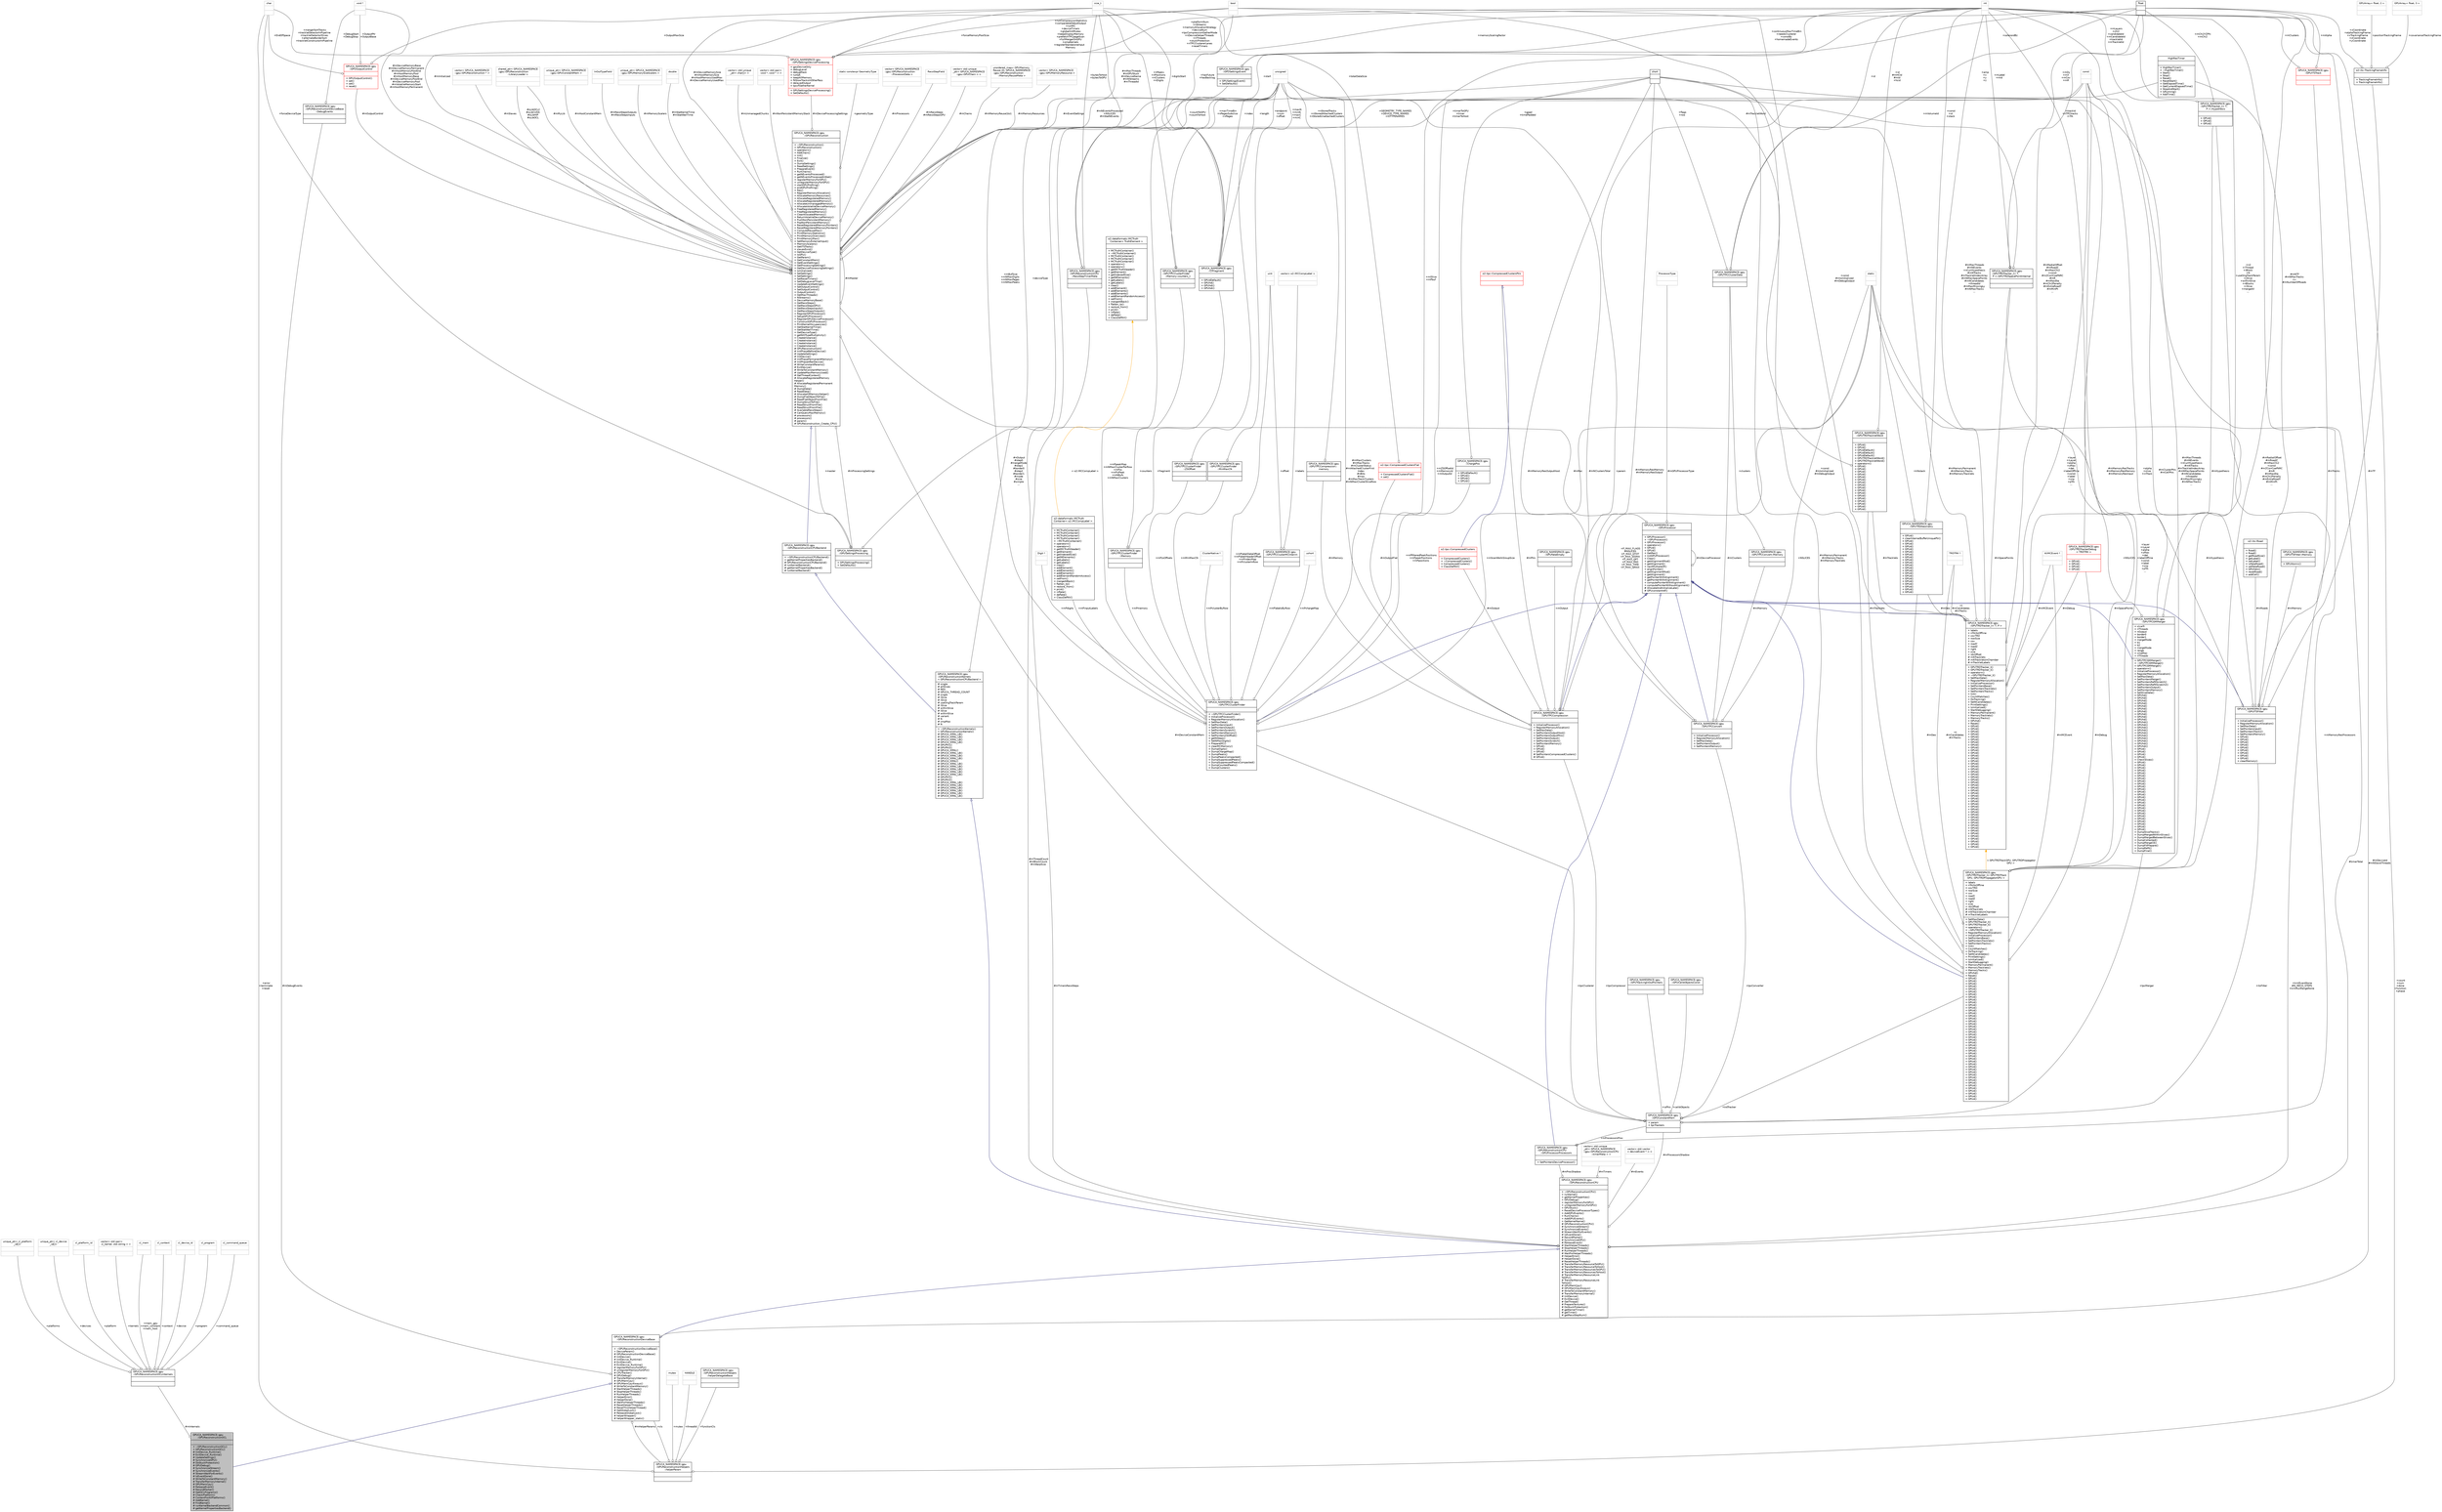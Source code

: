 digraph "GPUCA_NAMESPACE::gpu::GPUReconstructionOCL"
{
 // INTERACTIVE_SVG=YES
  bgcolor="transparent";
  edge [fontname="Helvetica",fontsize="10",labelfontname="Helvetica",labelfontsize="10"];
  node [fontname="Helvetica",fontsize="10",shape=record];
  Node8 [label="{GPUCA_NAMESPACE::gpu\l::GPUReconstructionOCL\n||+ ~GPUReconstructionOCL()\l+ GPUReconstructionOCL()\l# InitDevice_Runtime()\l# ExitDevice_Runtime()\l# UpdateSettings()\l# SynchronizeGPU()\l# DoStuckProtection()\l# GPUDebug()\l# SynchronizeStream()\l# SynchronizeEvents()\l# StreamWaitForEvents()\l# IsEventDone()\l# WriteToConstantMemory()\l# TransferMemoryInternal()\l# GPUMemCpy()\l# ReleaseEvent()\l# RecordMarker()\l# GetOCLPrograms()\l# CheckPlatform()\l# ContextForAllPlatforms()\l# AddKernel()\l# FindKernel()\l# runKernelBackendCommon()\l# getKernelPropertiesBackend()\l}",height=0.2,width=0.4,color="black", fillcolor="grey75", style="filled", fontcolor="black"];
  Node9 -> Node8 [dir="back",color="midnightblue",fontsize="10",style="solid",arrowtail="onormal",fontname="Helvetica"];
  Node9 [label="{GPUCA_NAMESPACE::gpu\l::GPUReconstructionDeviceBase\n||+ ~GPUReconstructionDeviceBase()\l+ DeviceParam()\l# GPUReconstructionDeviceBase()\l# InitDevice()\l# InitDevice_Runtime()\l# ExitDevice()\l# ExitDevice_Runtime()\l# registerMemoryForGPU()\l# unregisterMemoryForGPU()\l# CPUTracker()\l# GPUDebug()\l# TransferMemoryInternal()\l# GPUMemCpy()\l# GPUMemCpyAlways()\l# WriteToConstantMemory()\l# StartHelperThreads()\l# StopHelperThreads()\l# RunHelperThreads()\l# HelperError()\l# HelperDone()\l# WaitForHelperThreads()\l# ResetHelperThreads()\l# ResetThisHelperThread()\l# GetGlobalLock()\l# ReleaseGlobalLock()\l# helperWrapper()\l# helperWrapper_static()\l}",height=0.2,width=0.4,color="black",URL="$d8/dcf/classGPUCA__NAMESPACE_1_1gpu_1_1GPUReconstructionDeviceBase.html"];
  Node10 -> Node9 [dir="back",color="midnightblue",fontsize="10",style="solid",arrowtail="onormal",fontname="Helvetica"];
  Node10 [label="{GPUCA_NAMESPACE::gpu\l::GPUReconstructionCPU\n||+ ~GPUReconstructionCPU()\l+ runKernel()\l+ getKernelProperties()\l+ GPUDebug()\l+ registerMemoryForGPU()\l+ unregisterMemoryForGPU()\l+ GPUStuck()\l+ ResetDeviceProcessorTypes()\l+ AddGPUEvents()\l+ RunChains()\l+ AddGPUEvents()\l+ GetKernelName()\l# GPUReconstructionCPU()\l# SynchronizeStream()\l# SynchronizeEvents()\l# StreamWaitForEvents()\l# IsEventDone()\l# RecordMarker()\l# SynchronizeGPU()\l# ReleaseEvent()\l# StartHelperThreads()\l# StopHelperThreads()\l# RunHelperThreads()\l# WaitForHelperThreads()\l# HelperError()\l# HelperDone()\l# ResetHelperThreads()\l# TransferMemoryResourceToGPU()\l# TransferMemoryResourceToHost()\l# TransferMemoryResourcesToGPU()\l# TransferMemoryResourcesToHost()\l# TransferMemoryResourceLink\lToGPU()\l# TransferMemoryResourceLink\lToHost()\l# GPUMemCpy()\l# GPUMemCpyAlways()\l# WriteToConstantMemory()\l# TransferMemoryInternal()\l# InitDevice()\l# ExitDevice()\l# GetThread()\l# PrepareTextures()\l# DoStuckProtection()\l# getKernelTimer()\l# getTimer()\l# getRecoStepNum()\l}",height=0.2,width=0.4,color="black",URL="$db/d88/classGPUCA__NAMESPACE_1_1gpu_1_1GPUReconstructionCPU.html"];
  Node11 -> Node10 [dir="back",color="midnightblue",fontsize="10",style="solid",arrowtail="onormal",fontname="Helvetica"];
  Node11 [label="{GPUCA_NAMESPACE::gpu\l::GPUReconstructionKernels\l\< GPUReconstructionCPUBackend \>\n|# single\l# allSlices\l# REG\l# GPUCA_THREAD_COUNT\l# single\l# iSlice\l# iSlice\l# useOrigTrackParam\l# iSlice\l# withinSlice\l# iSlice\l# withinSlice\l# variant\l# N\l# cmpMax\l# N\l|+ ~GPUReconstructionKernels()\l+ GPUReconstructionKernels()\l# GPUCA_KRNL_LB()\l# GPUCA_KRNL_LB()\l# GPUCA_KRNL_LB()\l# GPUCA_KRNL_LB()\l# GPUPtr1()\l# GPUPtr2()\l# GPUCA_KRNL()\l# GPUCA_KRNL_LB()\l# GPUCA_KRNL_LB()\l# GPUCA_KRNL_LB()\l# GPUCA_KRNL()\l# GPUCA_KRNL_LB()\l# GPUCA_KRNL_LB()\l# GPUCA_KRNL_LB()\l# GPUCA_KRNL_LB()\l# GPUCA_KRNL_LB()\l# GPUPtr1()\l# GPUPtr2()\l# GPUCA_KRNL_LB()\l# GPUCA_KRNL_LB()\l# GPUCA_KRNL_LB()\l# GPUCA_KRNL_LB()\l# GPUCA_KRNL_LB()\l# GPUCA_KRNL_LB()\l}",height=0.2,width=0.4,color="black",URL="$d2/dc7/classGPUCA__NAMESPACE_1_1gpu_1_1GPUReconstructionKernels_3_01GPUReconstructionCPUBackend_01_4.html"];
  Node12 -> Node11 [dir="back",color="midnightblue",fontsize="10",style="solid",arrowtail="onormal",fontname="Helvetica"];
  Node12 [label="{GPUCA_NAMESPACE::gpu\l::GPUReconstructionCPUBackend\n||+ ~GPUReconstructionCPUBackend()\l+ getKernelPropertiesBackend()\l# GPUReconstructionCPUBackend()\l# runKernelBackend()\l# getKernelPropertiesBackend()\l# runKernelBackend()\l}",height=0.2,width=0.4,color="black",URL="$d2/d24/classGPUCA__NAMESPACE_1_1gpu_1_1GPUReconstructionCPUBackend.html"];
  Node13 -> Node12 [dir="back",color="midnightblue",fontsize="10",style="solid",arrowtail="onormal",fontname="Helvetica"];
  Node13 [label="{GPUCA_NAMESPACE::gpu\l::GPUReconstruction\n||+ ~GPUReconstruction()\l+ GPUReconstruction()\l+ operator=()\l+ AddChain()\l+ Init()\l+ Finalize()\l+ Exit()\l+ DumpSettings()\l+ ReadSettings()\l+ PrepareEvent()\l+ RunChains()\l+ getNEventsProcessed()\l+ getNEventsProcessedInStat()\l+ registerMemoryForGPU()\l+ unregisterMemoryForGPU()\l+ startGPUProfiling()\l+ endGPUProfiling()\l+ Res()\l+ RegisterMemoryAllocation()\l+ AllocateMemoryResources()\l+ AllocateRegisteredMemory()\l+ AllocateRegisteredMemory()\l+ AllocateUnmanagedMemory()\l+ AllocateVolatileDeviceMemory()\l+ FreeRegisteredMemory()\l+ FreeRegisteredMemory()\l+ ClearAllocatedMemory()\l+ ReturnVolatileDeviceMemory()\l+ PushNonPersistentMemory()\l+ PopNonPersistentMemory()\l+ ResetRegisteredMemoryPointers()\l+ ResetRegisteredMemoryPointers()\l+ ComputeReuseMax()\l+ PrintMemoryStatistics()\l+ PrintMemoryOverview()\l+ PrintMemoryMax()\l+ SetMemoryExternalInput()\l+ MemoryScalers()\l+ GetITSTraits()\l+ slavesExist()\l+ GetDeviceType()\l+ IsGPU()\l+ GetParam()\l+ GetConstantMem()\l+ GetEventSettings()\l+ GetProcessingSettings()\l+ GetDeviceProcessingSettings()\l+ IsInitialized()\l+ SetSettings()\l+ SetSettings()\l+ SetResetTimers()\l+ SetDebugLevelTmp()\l+ UpdateEventSettings()\l+ SetOutputControl()\l+ SetOutputControl()\l+ OutputControl()\l+ GetMaxThreads()\l+ NStreams()\l+ DeviceMemoryBase()\l+ GetRecoSteps()\l+ GetRecoStepsGPU()\l+ GetRecoStepsInputs()\l+ GetRecoStepsOutputs()\l+ RegisterGPUProcessor()\l+ SetupGPUProcessor()\l+ RegisterGPUDeviceProcessor()\l+ ConstructGPUProcessor()\l+ PrintKernelOccupancies()\l+ GetStatKernelTime()\l+ GetStatWallTime()\l+ GetDeviceType()\l+ getNIOTypeMultiplicity()\l+ CreateInstance()\l+ CreateInstance()\l+ CreateInstance()\l+ CreateInstance()\l# GPUReconstruction()\l# InitPhaseBeforeDevice()\l# UpdateSettings()\l# InitDevice()\l# InitPhasePermanentMemory()\l# InitPhaseAfterDevice()\l# WriteConstantParams()\l# ExitDevice()\l# WriteToConstantMemory()\l# UpdateMaxMemoryUsed()\l# GetThreadContext()\l# AllocateRegisteredMemory\lHelper()\l# AllocateRegisteredPermanent\lMemory()\l# DumpData()\l# ReadData()\l# AllocateIOMemoryHelper()\l# DumpFlatObjectToFile()\l# ReadFlatObjectFromFile()\l# DumpStructToFile()\l# ReadStructFromFile()\l# ReadStructFromFile()\l# AvailableRecoSteps()\l# CanQueryMaxMemory()\l# processors()\l# processors()\l# param()\l# GPUReconstruction_Create_CPU()\l}",height=0.2,width=0.4,color="black",URL="$d6/df4/classGPUCA__NAMESPACE_1_1gpu_1_1GPUReconstruction.html"];
  Node14 -> Node13 [color="grey25",fontsize="10",style="solid",label=" #mUnmanagedChunks" ,arrowhead="odiamond",fontname="Helvetica"];
  Node14 [label="{vector\< std::unique\l_ptr\< char[]\> \>\n||}",height=0.2,width=0.4,color="grey75"];
  Node13 -> Node13 [color="grey25",fontsize="10",style="solid",label=" #mMaster" ,arrowhead="odiamond",fontname="Helvetica"];
  Node15 -> Node13 [color="grey25",fontsize="10",style="solid",label=" #mMemoryResources" ,arrowhead="odiamond",fontname="Helvetica"];
  Node15 [label="{vector\< GPUCA_NAMESPACE\l::gpu::GPUMemoryResource \>\n||}",height=0.2,width=0.4,color="grey75"];
  Node16 -> Node13 [color="grey25",fontsize="10",style="solid",label=" #sLibOCL2\n#sLibCUDA\n#sLibHIP\n#sLibOCL" ,arrowhead="odiamond",fontname="Helvetica"];
  Node16 [label="{shared_ptr\< GPUCA_NAMESPACE\l::gpu::GPUReconstruction\l::LibraryLoader \>\n||}",height=0.2,width=0.4,color="grey75"];
  Node17 -> Node13 [color="grey25",fontsize="10",style="solid",label=" #mStatKernelTime\n#mStatWallTime" ,arrowhead="odiamond",fontname="Helvetica"];
  Node17 [label="{double\n||}",height=0.2,width=0.4,color="grey75"];
  Node18 -> Node13 [color="grey25",fontsize="10",style="solid",label=" #mDeviceProcessingSettings" ,arrowhead="odiamond",fontname="Helvetica"];
  Node18 [label="{GPUCA_NAMESPACE::gpu\l::GPUSettingsDeviceProcessing\n|+ gpuDeviceOnly\l+ debugLevel\l+ debugMask\l+ runQA\l+ keepAllMemory\l+ fitSlowTracksInOtherPass\l+ delayedOutput\l+ tpccfGatherKernel\l|+ GPUSettingsDeviceProcessing()\l+ SetDefaults()\l}",height=0.2,width=0.4,color="red",URL="$dd/d45/structGPUCA__NAMESPACE_1_1gpu_1_1GPUSettingsDeviceProcessing.html"];
  Node19 -> Node18 [color="grey25",fontsize="10",style="solid",label=" +memoryScalingFactor" ,arrowhead="odiamond",fontname="Helvetica"];
  Node19 [label="{float\n||}",height=0.2,width=0.4,color="black",URL="$d4/dc3/classfloat.html"];
  Node20 -> Node18 [color="grey25",fontsize="10",style="solid",label=" +mergerSortTracks\n+trackletSelectorInPipeline\n+trackletSelectorSlices\n+alternateBorderSort\n+trackletConstructorInPipeline" ,arrowhead="odiamond",fontname="Helvetica"];
  Node20 [label="{char\n||}",height=0.2,width=0.4,color="grey75"];
  Node21 -> Node18 [color="grey25",fontsize="10",style="solid",label=" +forceMemoryPoolSize" ,arrowhead="odiamond",fontname="Helvetica"];
  Node21 [label="{size_t\n||}",height=0.2,width=0.4,color="grey75"];
  Node22 -> Node18 [color="grey25",fontsize="10",style="solid",label=" +platformNum\n+nStreams\n+memoryAllocationStrategy\n+deviceNum\n+tpcCompressionGatherMode\n+nDeviceHelperThreads\n+nThreads\n+stuckProtection\n+nTPCClustererLanes\n+resetTimers\n..." ,arrowhead="odiamond",fontname="Helvetica"];
  Node22 [label="{int\n||}",height=0.2,width=0.4,color="grey75"];
  Node23 -> Node18 [color="grey25",fontsize="10",style="solid",label=" +runCompressionStatistics\n+comparableDebutOutput\n+runMC\n+deviceTimers\n+globalInitMutex\n+keepDisplayMemory\n+prefetchTPCpageScan\n+fullMergerOnGPU\n+ompKernels\n+registerStandaloneInput\lMemory\n..." ,arrowhead="odiamond",fontname="Helvetica"];
  Node23 [label="{bool\n||}",height=0.2,width=0.4,color="grey75"];
  Node27 -> Node13 [color="grey25",fontsize="10",style="solid",label=" #mSlaves" ,arrowhead="odiamond",fontname="Helvetica"];
  Node27 [label="{vector\< GPUCA_NAMESPACE\l::gpu::GPUReconstruction * \>\n||}",height=0.2,width=0.4,color="grey75"];
  Node28 -> Node13 [color="grey25",fontsize="10",style="solid",label=" #mHostConstantMem" ,arrowhead="odiamond",fontname="Helvetica"];
  Node28 [label="{unique_ptr\< GPUCA_NAMESPACE\l::gpu::GPUConstantMem \>\n||}",height=0.2,width=0.4,color="grey75"];
  Node29 -> Node13 [color="grey25",fontsize="10",style="solid",label=" #mRecoStepsOutputs\n#mRecoStepsInputs" ,arrowhead="odiamond",fontname="Helvetica"];
  Node29 [label="{InOutTypeField\n||}",height=0.2,width=0.4,color="grey75"];
  Node30 -> Node13 [color="grey25",fontsize="10",style="solid",label=" #mMemoryScalers" ,arrowhead="odiamond",fontname="Helvetica"];
  Node30 [label="{unique_ptr\< GPUCA_NAMESPACE\l::gpu::GPUMemorySizeScalers \>\n||}",height=0.2,width=0.4,color="grey75"];
  Node31 -> Node13 [color="grey25",fontsize="10",style="solid",label=" #mOutputControl" ,arrowhead="odiamond",fontname="Helvetica"];
  Node31 [label="{GPUCA_NAMESPACE::gpu\l::GPUOutputControl\n||+ GPUOutputControl()\l+ set()\l+ set()\l+ reset()\l}",height=0.2,width=0.4,color="red",URL="$d4/d7c/structGPUCA__NAMESPACE_1_1gpu_1_1GPUOutputControl.html"];
  Node20 -> Node31 [color="grey25",fontsize="10",style="solid",label=" +EndOfSpace" ,arrowhead="odiamond",fontname="Helvetica"];
  Node21 -> Node31 [color="grey25",fontsize="10",style="solid",label=" +OutputMaxSize" ,arrowhead="odiamond",fontname="Helvetica"];
  Node34 -> Node31 [color="grey25",fontsize="10",style="solid",label=" +OutputPtr\n+OutputBase" ,arrowhead="odiamond",fontname="Helvetica"];
  Node34 [label="{void *\n||}",height=0.2,width=0.4,color="grey75"];
  Node16 -> Node13 [color="grey25",fontsize="10",style="solid",label=" #mMyLib" ,arrowhead="odiamond",fontname="Helvetica"];
  Node35 -> Node13 [color="grey25",fontsize="10",style="solid",label=" #mEventSettings" ,arrowhead="odiamond",fontname="Helvetica"];
  Node35 [label="{GPUCA_NAMESPACE::gpu\l::GPUSettingsEvent\n||+ GPUSettingsEvent()\l+ SetDefaults()\l}",height=0.2,width=0.4,color="black",URL="$d0/d50/structGPUCA__NAMESPACE_1_1gpu_1_1GPUSettingsEvent.html"];
  Node19 -> Node35 [color="grey25",fontsize="10",style="solid",label=" +solenoidBz" ,arrowhead="odiamond",fontname="Helvetica"];
  Node22 -> Node35 [color="grey25",fontsize="10",style="solid",label=" +continuousMaxTimeBin\n+needsClusterer\n+constBz\n+homemadeEvents" ,arrowhead="odiamond",fontname="Helvetica"];
  Node21 -> Node13 [color="grey25",fontsize="10",style="solid",label=" #mDeviceMemorySize\n#mHostMemorySize\n#mHostMemoryUsedMax\n#mDeviceMemoryUsedMax" ,arrowhead="odiamond",fontname="Helvetica"];
  Node36 -> Node13 [color="grey25",fontsize="10",style="solid",label=" #mDeviceConstantMem" ,arrowhead="odiamond",fontname="Helvetica"];
  Node36 [label="{GPUCA_NAMESPACE::gpu\l::GPUConstantMem\n|+ param\l+ tpcTrackers\l|}",height=0.2,width=0.4,color="black",URL="$dc/d57/structGPUCA__NAMESPACE_1_1gpu_1_1GPUConstantMem.html"];
  Node37 -> Node36 [color="grey25",fontsize="10",style="solid",label=" +tpcClusterer" ,arrowhead="odiamond",fontname="Helvetica"];
  Node37 [label="{GPUCA_NAMESPACE::gpu\l::GPUTPCClusterFinder\n||+ ~GPUTPCClusterFinder()\l+ InitializeProcessor()\l+ RegisterMemoryAllocation()\l+ SetMaxData()\l+ SetPointersInput()\l+ SetPointersOutput()\l+ SetPointersScratch()\l+ SetPointersMemory()\l+ SetPointersZSOffset()\l+ getNSteps()\l+ SetNMaxDigits()\l+ PrepareMC()\l+ clearMCMemory()\l+ DumpDigits()\l+ DumpChargeMap()\l+ DumpPeaks()\l+ DumpPeaksCompacted()\l+ DumpSuppressedPeaks()\l+ DumpSuppressedPeaksCompacted()\l+ DumpCountedPeaks()\l+ DumpClusters()\l}",height=0.2,width=0.4,color="black",URL="$da/dac/classGPUCA__NAMESPACE_1_1gpu_1_1GPUTPCClusterFinder.html"];
  Node38 -> Node37 [dir="back",color="midnightblue",fontsize="10",style="solid",arrowtail="onormal",fontname="Helvetica"];
  Node38 [label="{GPUCA_NAMESPACE::gpu\l::GPUProcessor\n||+ GPUProcessor()\l+ ~GPUProcessor()\l+ GPUProcessor()\l+ operator=()\l+ GPUd()\l+ GPUd()\l+ GetRec()\l+ InitGPUProcessor()\l+ Clear()\l+ getAlignmentMod()\l+ getAlignment()\l+ nextMultipleOf()\l+ alignPointer()\l+ getAlignmentMod()\l+ getAlignment()\l+ getPointerWithAlignment()\l+ getPointerWithAlignment()\l+ computePointerWithAlignment()\l+ computePointerWithoutAlignment()\l# AllocateAndInitializeLate()\l# GPUconstantref()\l}",height=0.2,width=0.4,color="black",URL="$d0/dd7/classGPUCA__NAMESPACE_1_1gpu_1_1GPUProcessor.html"];
  Node13 -> Node38 [color="grey25",fontsize="10",style="solid",label=" #mRec" ,arrowhead="odiamond",fontname="Helvetica"];
  Node38 -> Node38 [color="grey25",fontsize="10",style="solid",label=" #mDeviceProcessor" ,arrowhead="odiamond",fontname="Helvetica"];
  Node39 -> Node38 [color="grey25",fontsize="10",style="solid",label=" #mGPUProcessorType" ,arrowhead="odiamond",fontname="Helvetica"];
  Node39 [label="{ProcessorType\n||}",height=0.2,width=0.4,color="grey75"];
  Node40 -> Node37 [color="grey25",fontsize="10",style="solid",label=" +mMinMaxCN" ,arrowhead="odiamond",fontname="Helvetica"];
  Node40 [label="{GPUCA_NAMESPACE::gpu\l::GPUTPCClusterFinder\l::MinMaxCN\n||}",height=0.2,width=0.4,color="black",URL="$dc/dc6/structGPUCA__NAMESPACE_1_1gpu_1_1GPUTPCClusterFinder_1_1MinMaxCN.html"];
  Node41 -> Node40 [color="grey25",fontsize="10",style="solid",label=" +maxN\n+minN\n+maxC\n+minC" ,arrowhead="odiamond",fontname="Helvetica"];
  Node41 [label="{unsigned\n||}",height=0.2,width=0.4,color="grey75"];
  Node42 -> Node37 [color="grey25",fontsize="10",style="solid",label=" +mPmemory" ,arrowhead="odiamond",fontname="Helvetica"];
  Node42 [label="{GPUCA_NAMESPACE::gpu\l::GPUTPCClusterFinder\l::Memory\n||}",height=0.2,width=0.4,color="black",URL="$d6/d9c/structGPUCA__NAMESPACE_1_1gpu_1_1GPUTPCClusterFinder_1_1Memory.html"];
  Node43 -> Node42 [color="grey25",fontsize="10",style="solid",label=" +counters" ,arrowhead="odiamond",fontname="Helvetica"];
  Node43 [label="{GPUCA_NAMESPACE::gpu\l::GPUTPCClusterFinder\l::Memory::counters_t\n||}",height=0.2,width=0.4,color="black",URL="$d6/d42/structGPUCA__NAMESPACE_1_1gpu_1_1GPUTPCClusterFinder_1_1Memory_1_1counters__t.html"];
  Node21 -> Node43 [color="grey25",fontsize="10",style="solid",label=" +nPeaks\n+nPositions\n+nClusters\n+nDigits" ,arrowhead="odiamond",fontname="Helvetica"];
  Node41 -> Node43 [color="grey25",fontsize="10",style="solid",label=" +maxTimeBin\n+nPagesSubslice\n+nPages" ,arrowhead="odiamond",fontname="Helvetica"];
  Node44 -> Node42 [color="grey25",fontsize="10",style="solid",label=" +fragment" ,arrowhead="odiamond",fontname="Helvetica"];
  Node44 [label="{GPUCA_NAMESPACE::gpu\l::CfFragment\n||+ GPUdDefault()\l+ GPUhd()\l+ GPUhdi()\l+ GPUhdi()\l}",height=0.2,width=0.4,color="black",URL="$db/d3d/structGPUCA__NAMESPACE_1_1gpu_1_1CfFragment.html"];
  Node45 -> Node44 [color="grey25",fontsize="10",style="solid",label=" +length" ,arrowhead="odiamond",fontname="Helvetica"];
  Node45 [label="{short\n||}",height=0.2,width=0.4,color="black",URL="$dc/d10/classshort.html"];
  Node21 -> Node44 [color="grey25",fontsize="10",style="solid",label=" +digitsStart" ,arrowhead="odiamond",fontname="Helvetica"];
  Node22 -> Node44 [color="grey25",fontsize="10",style="solid",label=" +start" ,arrowhead="odiamond",fontname="Helvetica"];
  Node23 -> Node44 [color="grey25",fontsize="10",style="solid",label=" +hasFuture\n+hasBacklog" ,arrowhead="odiamond",fontname="Helvetica"];
  Node41 -> Node44 [color="grey25",fontsize="10",style="solid",label=" +index" ,arrowhead="odiamond",fontname="Helvetica"];
  Node46 -> Node37 [color="grey25",fontsize="10",style="solid",label=" +mPfilteredPeakPositions\n+mPpeakPositions\n+mPpositions" ,arrowhead="odiamond",fontname="Helvetica"];
  Node46 [label="{GPUCA_NAMESPACE::gpu\l::ChargePos\n||+ GPUdDefault()\l+ GPUdi()\l+ GPUdi()\l+ GPUdi()\l}",height=0.2,width=0.4,color="black",URL="$dd/d68/structGPUCA__NAMESPACE_1_1gpu_1_1ChargePos.html"];
  Node45 -> Node46 [color="grey25",fontsize="10",style="solid",label=" +gpad\n+timePadded" ,arrowhead="odiamond",fontname="Helvetica"];
  Node45 -> Node37 [color="grey25",fontsize="10",style="solid",label=" +mZSOffsetId\n+mMemoryId\n+mOutputId" ,arrowhead="odiamond",fontname="Helvetica"];
  Node47 -> Node37 [color="grey25",fontsize="10",style="solid",label=" +mPinputLabels" ,arrowhead="odiamond",fontname="Helvetica"];
  Node47 [label="{o2::dataformats::MCTruth\lContainer\< o2::MCCompLabel \>\n||+ MCTruthContainer()\l+ MCTruthContainer()\l+ MCTruthContainer()\l+ MCTruthContainer()\l+ ~MCTruthContainer()\l+ operator=()\l+ operator=()\l+ getMCTruthHeader()\l+ getElement()\l+ getIndexedSize()\l+ getNElements()\l+ getLabels()\l+ getLabels()\l+ clear()\l+ addElement()\l+ addElements()\l+ addElements()\l+ addElementRandomAccess()\l+ setFrom()\l+ mergeAtBack()\l+ flatten_to()\l+ restore_from()\l+ print()\l+ inflate()\l+ deflate()\l+ ClassDefNV()\l}",height=0.2,width=0.4,color="black",URL="$dc/daa/classo2_1_1dataformats_1_1MCTruthContainer.html"];
  Node48 -> Node47 [dir="back",color="orange",fontsize="10",style="solid",label=" \< o2::MCCompLabel \>" ,fontname="Helvetica"];
  Node48 [label="{o2::dataformats::MCTruth\lContainer\< TruthElement \>\n||+ MCTruthContainer()\l+ ~MCTruthContainer()\l+ MCTruthContainer()\l+ MCTruthContainer()\l+ MCTruthContainer()\l+ operator=()\l+ operator=()\l+ getMCTruthHeader()\l+ getElement()\l+ getIndexedSize()\l+ getNElements()\l+ getLabels()\l+ getLabels()\l+ clear()\l+ addElement()\l+ addElements()\l+ addElements()\l+ addElementRandomAccess()\l+ setFrom()\l+ mergeAtBack()\l+ flatten_to()\l+ restore_from()\l+ print()\l+ inflate()\l+ deflate()\l+ ClassDefNV()\l}",height=0.2,width=0.4,color="black",URL="$dc/daa/classo2_1_1dataformats_1_1MCTruthContainer.html",tooltip="A container to hold and manage MC truth information/labels. "];
  Node21 -> Node37 [color="grey25",fontsize="10",style="solid",label=" +mBufSize\n+mNMaxDigits\n+mNMaxPages\n+mNMaxPeaks" ,arrowhead="odiamond",fontname="Helvetica"];
  Node49 -> Node37 [color="grey25",fontsize="10",style="solid",label=" +mPchargeMap" ,arrowhead="odiamond",fontname="Helvetica"];
  Node49 [label="{ushort\n||}",height=0.2,width=0.4,color="grey75"];
  Node50 -> Node37 [color="grey25",fontsize="10",style="solid",label=" +mPdigits" ,arrowhead="odiamond",fontname="Helvetica"];
  Node50 [label="{Digit *\n||}",height=0.2,width=0.4,color="grey75"];
  Node22 -> Node37 [color="grey25",fontsize="10",style="solid",label=" +mISlice\n+mPbuf" ,arrowhead="odiamond",fontname="Helvetica"];
  Node51 -> Node37 [color="grey25",fontsize="10",style="solid",label=" +mPzsOffsets" ,arrowhead="odiamond",fontname="Helvetica"];
  Node51 [label="{GPUCA_NAMESPACE::gpu\l::GPUTPCClusterFinder\l::ZSOffset\n||}",height=0.2,width=0.4,color="black",URL="$da/d0d/structGPUCA__NAMESPACE_1_1gpu_1_1GPUTPCClusterFinder_1_1ZSOffset.html"];
  Node41 -> Node51 [color="grey25",fontsize="10",style="solid",label=" +endpoint\n+num\n+offset" ,arrowhead="odiamond",fontname="Helvetica"];
  Node52 -> Node37 [color="grey25",fontsize="10",style="solid",label=" +mPlabelDataOffset\n+mPlabelHeaderOffset\n+mPindexMap\n+mPclusterInRow" ,arrowhead="odiamond",fontname="Helvetica"];
  Node52 [label="{uint\n||}",height=0.2,width=0.4,color="grey75"];
  Node26 -> Node37 [color="grey25",fontsize="10",style="solid",label=" +mScanWorkGroupSize" ,arrowhead="odiamond",fontname="Helvetica"];
  Node26 [label="{static\n||}",height=0.2,width=0.4,color="grey75"];
  Node53 -> Node37 [color="grey25",fontsize="10",style="solid",label=" +mPclusterByRow" ,arrowhead="odiamond",fontname="Helvetica"];
  Node53 [label="{ClusterNative *\n||}",height=0.2,width=0.4,color="grey75"];
  Node41 -> Node37 [color="grey25",fontsize="10",style="solid",label=" +mPpeakMap\n+mNMaxClusterPerRow\n+mPzs\n+mPisPeak\n+mNBufs\n+mNMaxClusters" ,arrowhead="odiamond",fontname="Helvetica"];
  Node54 -> Node37 [color="grey25",fontsize="10",style="solid",label=" +mPlabelsByRow" ,arrowhead="odiamond",fontname="Helvetica"];
  Node54 [label="{GPUCA_NAMESPACE::gpu\l::GPUTPCClusterMCInterim\n||}",height=0.2,width=0.4,color="black",URL="$d4/d0e/structGPUCA__NAMESPACE_1_1gpu_1_1GPUTPCClusterMCInterim.html"];
  Node55 -> Node54 [color="grey25",fontsize="10",style="solid",label=" +labels" ,arrowhead="odiamond",fontname="Helvetica"];
  Node55 [label="{vector\< o2::MCCompLabel \>\n||}",height=0.2,width=0.4,color="grey75"];
  Node52 -> Node54 [color="grey25",fontsize="10",style="solid",label=" +offset" ,arrowhead="odiamond",fontname="Helvetica"];
  Node56 -> Node36 [color="grey25",fontsize="10",style="solid",label=" +itsFitter" ,arrowhead="odiamond",fontname="Helvetica"];
  Node56 [label="{GPUCA_NAMESPACE::gpu\l::GPUITSFitter\n||+ InitializeProcessor()\l+ RegisterMemoryAllocation()\l+ SetMaxData()\l+ SetPointersInput()\l+ SetPointersTracks()\l+ SetPointersMemory()\l+ GPUd()\l+ GPUd()\l+ GPUd()\l+ GPUd()\l+ GPUd()\l+ GPUd()\l+ GPUd()\l+ GPUd()\l+ GPUd()\l+ clearMemory()\l}",height=0.2,width=0.4,color="black",URL="$d8/df8/classGPUCA__NAMESPACE_1_1gpu_1_1GPUITSFitter.html"];
  Node38 -> Node56 [dir="back",color="midnightblue",fontsize="10",style="solid",arrowtail="onormal",fontname="Helvetica"];
  Node57 -> Node56 [color="grey25",fontsize="10",style="solid",label=" #mRoads" ,arrowhead="odiamond",fontname="Helvetica"];
  Node57 [label="{o2::its::Road\n||+ Road()\l+ Road()\l+ getRoadSize()\l+ getLabel()\l+ setLabel()\l+ isFakeRoad()\l+ setFakeRoad()\l+ GPUhdni()\l+ resetRoad()\l+ addCell()\l}",height=0.2,width=0.4,color="black",URL="$d2/d7f/classo2_1_1its_1_1Road.html"];
  Node58 -> Node56 [color="grey25",fontsize="10",style="solid",label=" #mMemory" ,arrowhead="odiamond",fontname="Helvetica"];
  Node58 [label="{GPUCA_NAMESPACE::gpu\l::GPUITSFitter::Memory\n||+ GPUAtomic()\l}",height=0.2,width=0.4,color="black",URL="$dc/ddc/structGPUCA__NAMESPACE_1_1gpu_1_1GPUITSFitter_1_1Memory.html"];
  Node59 -> Node56 [color="grey25",fontsize="10",style="solid",label=" #mTF" ,arrowhead="odiamond",fontname="Helvetica"];
  Node59 [label="{o2::its::TrackingFrameInfo\n||+ TrackingFrameInfo()\l+ TrackingFrameInfo()\l}",height=0.2,width=0.4,color="black",URL="$d2/d5f/structo2_1_1its_1_1TrackingFrameInfo.html"];
  Node60 -> Node59 [color="grey25",fontsize="10",style="solid",label=" +covarianceTrackingFrame" ,arrowhead="odiamond",fontname="Helvetica"];
  Node60 [label="{GPUArray\< float, 3 \>\n||}",height=0.2,width=0.4,color="grey75"];
  Node61 -> Node59 [color="grey25",fontsize="10",style="solid",label=" +positionTrackingFrame" ,arrowhead="odiamond",fontname="Helvetica"];
  Node61 [label="{GPUArray\< float, 2 \>\n||}",height=0.2,width=0.4,color="grey75"];
  Node19 -> Node59 [color="grey25",fontsize="10",style="solid",label=" +xCoordinate\n+alphaTrackingFrame\n+xTrackingFrame\n+zCoordinate\n+yCoordinate" ,arrowhead="odiamond",fontname="Helvetica"];
  Node45 -> Node56 [color="grey25",fontsize="10",style="solid",label=" #mMemoryResTracks\n#mMemoryResMemory\n#mMemoryResInput" ,arrowhead="odiamond",fontname="Helvetica"];
  Node22 -> Node56 [color="grey25",fontsize="10",style="solid",label=" #mNTF\n#mNMaxTracks\n+v\n#mNumberOfRoads" ,arrowhead="odiamond",fontname="Helvetica"];
  Node62 -> Node56 [color="grey25",fontsize="10",style="solid",label=" #mTracks" ,arrowhead="odiamond",fontname="Helvetica"];
  Node62 [label="{GPUCA_NAMESPACE::gpu\l::GPUITSTrack\n||}",height=0.2,width=0.4,color="red",URL="$dc/d9a/classGPUCA__NAMESPACE_1_1gpu_1_1GPUITSTrack.html"];
  Node19 -> Node62 [color="grey25",fontsize="10",style="solid",label=" +mAlpha" ,arrowhead="odiamond",fontname="Helvetica"];
  Node22 -> Node62 [color="grey25",fontsize="10",style="solid",label=" +mClusters" ,arrowhead="odiamond",fontname="Helvetica"];
  Node65 -> Node56 [color="grey25",fontsize="10",style="solid",label=" #mClusterPtrs\n#mCellPtrs" ,arrowhead="odiamond",fontname="Helvetica"];
  Node65 [label="{const\n||}",height=0.2,width=0.4,color="grey75"];
  Node67 -> Node36 [color="grey25",fontsize="10",style="solid",label=" +ioPtrs" ,arrowhead="odiamond",fontname="Helvetica"];
  Node67 [label="{GPUCA_NAMESPACE::gpu\l::GPUTrackingInOutPointers\n||}",height=0.2,width=0.4,color="black",URL="$d2/d7f/structGPUCA__NAMESPACE_1_1gpu_1_1GPUTrackingInOutPointers.html"];
  Node68 -> Node36 [color="grey25",fontsize="10",style="solid",label=" +tpcConverter" ,arrowhead="odiamond",fontname="Helvetica"];
  Node68 [label="{GPUCA_NAMESPACE::gpu\l::GPUTPCConvert\n||+ InitializeProcessor()\l+ RegisterMemoryAllocation()\l+ SetMaxData()\l+ SetPointersOutput()\l+ SetPointersMemory()\l}",height=0.2,width=0.4,color="black",URL="$d3/d6f/classGPUCA__NAMESPACE_1_1gpu_1_1GPUTPCConvert.html"];
  Node38 -> Node68 [dir="back",color="midnightblue",fontsize="10",style="solid",arrowtail="onormal",fontname="Helvetica"];
  Node45 -> Node68 [color="grey25",fontsize="10",style="solid",label=" #mMemoryResMemory\n#mMemoryResOutput" ,arrowhead="odiamond",fontname="Helvetica"];
  Node69 -> Node68 [color="grey25",fontsize="10",style="solid",label=" #mClusters" ,arrowhead="odiamond",fontname="Helvetica"];
  Node69 [label="{GPUCA_NAMESPACE::gpu\l::GPUTPCClusterData\n||}",height=0.2,width=0.4,color="black",URL="$de/d16/structGPUCA__NAMESPACE_1_1gpu_1_1GPUTPCClusterData.html"];
  Node19 -> Node69 [color="grey25",fontsize="10",style="solid",label=" +amp\n+x\n+y\n+z" ,arrowhead="odiamond",fontname="Helvetica"];
  Node45 -> Node69 [color="grey25",fontsize="10",style="solid",label=" +flags\n+row" ,arrowhead="odiamond",fontname="Helvetica"];
  Node22 -> Node69 [color="grey25",fontsize="10",style="solid",label=" +id" ,arrowhead="odiamond",fontname="Helvetica"];
  Node70 -> Node68 [color="grey25",fontsize="10",style="solid",label=" #mMemory" ,arrowhead="odiamond",fontname="Helvetica"];
  Node70 [label="{GPUCA_NAMESPACE::gpu\l::GPUTPCConvert::Memory\n||}",height=0.2,width=0.4,color="black",URL="$d4/d0e/structGPUCA__NAMESPACE_1_1gpu_1_1GPUTPCConvert_1_1Memory.html"];
  Node69 -> Node70 [color="grey25",fontsize="10",style="solid",label=" +clusters" ,arrowhead="odiamond",fontname="Helvetica"];
  Node41 -> Node68 [color="grey25",fontsize="10",style="solid",label=" #mNClustersTotal" ,arrowhead="odiamond",fontname="Helvetica"];
  Node26 -> Node68 [color="grey25",fontsize="10",style="solid",label=" +NSLICES" ,arrowhead="odiamond",fontname="Helvetica"];
  Node71 -> Node36 [color="grey25",fontsize="10",style="solid",label=" +trdTracker" ,arrowhead="odiamond",fontname="Helvetica"];
  Node71 [label="{GPUCA_NAMESPACE::gpu\l::GPUTRDTracker_t\< GPUTRDTrack\lGPU, GPUTRDPropagatorGPU \>\n|+ labels\l+ nTrkltsOffline\l+ covTRD\l+ rowSize\l+ cov\l+ roadY\l+ roadZ\l+ right\l+ size\l+ idxOffset\l# mNTracklets\l# mNTrackletsInChamber\l# mTrackletLabels\l|+ SetMaxData()\l+ GPUTRDTracker_t()\l+ GPUTRDTracker_t()\l+ operator=()\l+ ~GPUTRDTracker_t()\l+ RegisterMemoryAllocation()\l+ InitializeProcessor()\l+ SetPointersBase()\l+ SetPointersTracklets()\l+ SetPointersTracks()\l+ Init()\l+ CountMatches()\l+ DoTracking()\l+ SetNCandidates()\l+ PrintSettings()\l+ IsInitialized()\l+ StartDebugging()\l+ MemoryPermanent()\l+ MemoryTracklets()\l+ MemoryTracks()\l+ GPUhd()\l+ Reset()\l+ GPUd()\l+ GPUd()\l+ GPUd()\l+ GPUd()\l+ GPUd()\l+ GPUd()\l+ GPUd()\l+ GPUd()\l+ GPUd()\l+ GPUd()\l+ GPUd()\l+ GPUd()\l+ GPUd()\l+ GPUd()\l+ GPUd()\l+ GPUd()\l+ GPUd()\l+ GPUd()\l+ GPUd()\l+ GPUd()\l+ GPUd()\l+ GPUd()\l+ GPUd()\l+ GPUd()\l+ GPUd()\l+ GPUd()\l+ GPUd()\l+ GPUd()\l+ GPUd()\l+ GPUd()\l+ GPUd()\l+ GPUd()\l+ GPUd()\l+ GPUd()\l+ GPUd()\l+ GPUd()\l+ GPUd()\l+ GPUd()\l+ GPUd()\l+ GPUd()\l+ GPUd()\l+ GPUd()\l+ GPUd()\l+ GPUd()\l+ GPUd()\l+ GPUd()\l}",height=0.2,width=0.4,color="black",URL="$db/db5/classGPUCA__NAMESPACE_1_1gpu_1_1GPUTRDTracker__t.html"];
  Node38 -> Node71 [dir="back",color="midnightblue",fontsize="10",style="solid",arrowtail="onormal",fontname="Helvetica"];
  Node72 -> Node71 [color="grey25",fontsize="10",style="solid",label=" #mDebug" ,arrowhead="odiamond",fontname="Helvetica"];
  Node72 [label="{GPUCA_NAMESPACE::gpu\l::GPUTRDTrackerDebug\l\< TRDTRK \>\n||+ GPUd()\l+ GPUd()\l+ GPUd()\l+ GPUd()\l}",height=0.2,width=0.4,color="red",URL="$dd/d07/classGPUCA__NAMESPACE_1_1gpu_1_1GPUTRDTrackerDebug.html"];
  Node22 -> Node72 [color="grey25",fontsize="10",style="solid",label=" +trackId\n+nTPCtracks\n+iTrk" ,arrowhead="odiamond",fontname="Helvetica"];
  Node74 -> Node71 [color="grey25",fontsize="10",style="solid",label=" #mGeo" ,arrowhead="odiamond",fontname="Helvetica"];
  Node74 [label="{GPUCA_NAMESPACE::gpu\l::GPUTRDGeometry\n||+ GPUd()\l+ clearInternalBufferUniquePtr()\l+ GPUd()\l+ GPUd()\l+ GPUd()\l+ GPUd()\l+ GPUd()\l+ GPUd()\l+ GPUd()\l+ GPUd()\l+ GPUd()\l+ GPUd()\l+ GPUd()\l+ GPUd()\l+ GPUd()\l+ GPUd()\l+ GPUd()\l+ GPUd()\l+ GPUd()\l+ GPUd()\l+ GPUd()\l+ GPUd()\l}",height=0.2,width=0.4,color="black",URL="$d8/d19/classGPUCA__NAMESPACE_1_1gpu_1_1GPUTRDGeometry.html"];
  Node22 -> Node74 [color="grey25",fontsize="10",style="solid",label=" +const\n+st\n+stack" ,arrowhead="odiamond",fontname="Helvetica"];
  Node26 -> Node74 [color="grey25",fontsize="10",style="solid",label=" +kNstack" ,arrowhead="odiamond",fontname="Helvetica"];
  Node75 -> Node71 [color="grey25",fontsize="10",style="solid",label=" #mTracklets" ,arrowhead="odiamond",fontname="Helvetica"];
  Node75 [label="{GPUCA_NAMESPACE::gpu\l::GPUTRDTrackletWord\n||+ GPUd()\l+ GPUd()\l+ GPUdDefault()\l+ GPUdDefault()\l+ GPUdDefault()\l+ GPUTRDTrackletWord()\l+ GPUTRDTrackletWord()\l+ operator=()\l+ GPUd()\l+ GPUd()\l+ GPUd()\l+ GPUd()\l+ GPUd()\l+ GPUd()\l+ GPUd()\l+ GPUd()\l+ GPUd()\l+ GPUd()\l+ GPUd()\l+ GPUd()\l+ GPUd()\l+ GPUd()\l+ GPUd()\l+ GPUd()\l+ GPUd()\l}",height=0.2,width=0.4,color="black",URL="$d6/d2b/classGPUCA__NAMESPACE_1_1gpu_1_1GPUTRDTrackletWord.html"];
  Node22 -> Node75 [color="grey25",fontsize="10",style="solid",label=" +id\n#mHCId\n#mId\n+hcid" ,arrowhead="odiamond",fontname="Helvetica"];
  Node41 -> Node75 [color="grey25",fontsize="10",style="solid",label=" #mTrackletWord" ,arrowhead="odiamond",fontname="Helvetica"];
  Node76 -> Node71 [color="grey25",fontsize="10",style="solid",label=" #mHypothesis" ,arrowhead="odiamond",fontname="Helvetica"];
  Node76 [label="{GPUCA_NAMESPACE::gpu\l::GPUTRDTracker_t\< T,\l P \>::Hypothesis\n||+ GPUd()\l+ GPUd()\l+ GPUd()\l}",height=0.2,width=0.4,color="black",URL="$d5/dab/structGPUCA__NAMESPACE_1_1gpu_1_1GPUTRDTracker__t_1_1Hypothesis.html"];
  Node19 -> Node76 [color="grey25",fontsize="10",style="solid",label=" +mChi2YZPhi\n+mChi2" ,arrowhead="odiamond",fontname="Helvetica"];
  Node22 -> Node76 [color="grey25",fontsize="10",style="solid",label=" +mLayers\n+chi2\n+candidateId\n+mCandidateId\n+trackletId\n+mTrackletId" ,arrowhead="odiamond",fontname="Helvetica"];
  Node45 -> Node71 [color="grey25",fontsize="10",style="solid",label=" #mMemoryPermanent\n#mMemoryTracks\n#mMemoryTracklets" ,arrowhead="odiamond",fontname="Helvetica"];
  Node19 -> Node71 [color="grey25",fontsize="10",style="solid",label=" #mRadialOffset\n#mRoadZ\n#mMaxChi2\n+const\n#mZCorrCoefNRC\n#mR\n#mMaxEta\n#mChi2Penalty\n#mExtraRoadY\n#mMinPt\n..." ,arrowhead="odiamond",fontname="Helvetica"];
  Node77 -> Node71 [color="grey25",fontsize="10",style="solid",label=" +t\n#mCandidates\n#mTracks" ,arrowhead="odiamond",fontname="Helvetica"];
  Node77 [label="{TRDTRK *\n||}",height=0.2,width=0.4,color="grey75"];
  Node22 -> Node71 [color="grey25",fontsize="10",style="solid",label=" #mMaxThreads\n#mNEvents\n+nCurrHypothesis\n#mNTracks\n#mTrackletIndexArray\n#mNMaxSpacePoints\n#mNCandidates\n+threadId\n#mMaxMissingLy\n#mNMaxTracks\n..." ,arrowhead="odiamond",fontname="Helvetica"];
  Node23 -> Node71 [color="grey25",fontsize="10",style="solid",label=" +const\n#mIsInitialized\n#mDebugOutput" ,arrowhead="odiamond",fontname="Helvetica"];
  Node65 -> Node71 [color="grey25",fontsize="10",style="solid",label=" +layer\n+iLayer\n+alpha\n+zMax\n+det\n+labelOffline\n+const\n+label\n+snp\n+pTrk\n..." ,arrowhead="odiamond",fontname="Helvetica"];
  Node78 -> Node71 [color="grey25",fontsize="10",style="solid",label=" #mMCEvent" ,arrowhead="odiamond",fontname="Helvetica"];
  Node78 [label="{AliMCEvent *\n||}",height=0.2,width=0.4,color="grey75"];
  Node79 -> Node71 [color="grey25",fontsize="10",style="solid",label=" #mSpacePoints" ,arrowhead="odiamond",fontname="Helvetica"];
  Node79 [label="{GPUCA_NAMESPACE::gpu\l::GPUTRDTracker_t\< T,\l P \>::GPUTRDSpacePointInternal\n||}",height=0.2,width=0.4,color="black",URL="$db/dd7/structGPUCA__NAMESPACE_1_1gpu_1_1GPUTRDTracker__t_1_1GPUTRDSpacePointInternal.html"];
  Node19 -> Node79 [color="grey25",fontsize="10",style="solid",label=" +mDy\n+mX\n+mCov\n+mR" ,arrowhead="odiamond",fontname="Helvetica"];
  Node22 -> Node79 [color="grey25",fontsize="10",style="solid",label=" +mLabel\n+mId" ,arrowhead="odiamond",fontname="Helvetica"];
  Node41 -> Node79 [color="grey25",fontsize="10",style="solid",label=" +mVolumeId" ,arrowhead="odiamond",fontname="Helvetica"];
  Node80 -> Node71 [dir="back",color="orange",fontsize="10",style="solid",label=" \< GPUTRDTrackGPU, GPUTRDPropagator\lGPU \>" ,fontname="Helvetica"];
  Node80 [label="{GPUCA_NAMESPACE::gpu\l::GPUTRDTracker_t\< T, P \>\n|+ labels\l+ nTrkltsOffline\l+ covTRD\l+ rowSize\l+ cov\l+ roadY\l+ roadZ\l+ right\l+ size\l+ idxOffset\l# mNTracklets\l# mNTrackletsInChamber\l# mTrackletLabels\l|+ GPUTRDTracker_t()\l+ GPUTRDTracker_t()\l+ operator=()\l+ ~GPUTRDTracker_t()\l+ SetMaxData()\l+ RegisterMemoryAllocation()\l+ InitializeProcessor()\l+ SetPointersBase()\l+ SetPointersTracklets()\l+ SetPointersTracks()\l+ Init()\l+ CountMatches()\l+ DoTracking()\l+ SetNCandidates()\l+ PrintSettings()\l+ IsInitialized()\l+ StartDebugging()\l+ MemoryPermanent()\l+ MemoryTracklets()\l+ MemoryTracks()\l+ GPUhd()\l+ Reset()\l+ GPUd()\l+ GPUd()\l+ GPUd()\l+ GPUd()\l+ GPUd()\l+ GPUd()\l+ GPUd()\l+ GPUd()\l+ GPUd()\l+ GPUd()\l+ GPUd()\l+ GPUd()\l+ GPUd()\l+ GPUd()\l+ GPUd()\l+ GPUd()\l+ GPUd()\l+ GPUd()\l+ GPUd()\l+ GPUd()\l+ GPUd()\l+ GPUd()\l+ GPUd()\l+ GPUd()\l+ GPUd()\l+ GPUd()\l+ GPUd()\l+ GPUd()\l+ GPUd()\l+ GPUd()\l+ GPUd()\l+ GPUd()\l+ GPUd()\l+ GPUd()\l+ GPUd()\l+ GPUd()\l+ GPUd()\l+ GPUd()\l+ GPUd()\l+ GPUd()\l+ GPUd()\l+ GPUd()\l+ GPUd()\l+ GPUd()\l+ GPUd()\l+ GPUd()\l}",height=0.2,width=0.4,color="black",URL="$db/db5/classGPUCA__NAMESPACE_1_1gpu_1_1GPUTRDTracker__t.html"];
  Node38 -> Node80 [dir="back",color="midnightblue",fontsize="10",style="solid",arrowtail="onormal",fontname="Helvetica"];
  Node72 -> Node80 [color="grey25",fontsize="10",style="solid",label=" #mDebug" ,arrowhead="odiamond",fontname="Helvetica"];
  Node74 -> Node80 [color="grey25",fontsize="10",style="solid",label=" #mGeo" ,arrowhead="odiamond",fontname="Helvetica"];
  Node75 -> Node80 [color="grey25",fontsize="10",style="solid",label=" #mTracklets" ,arrowhead="odiamond",fontname="Helvetica"];
  Node76 -> Node80 [color="grey25",fontsize="10",style="solid",label=" #mHypothesis" ,arrowhead="odiamond",fontname="Helvetica"];
  Node45 -> Node80 [color="grey25",fontsize="10",style="solid",label=" #mMemoryPermanent\n#mMemoryTracks\n#mMemoryTracklets" ,arrowhead="odiamond",fontname="Helvetica"];
  Node19 -> Node80 [color="grey25",fontsize="10",style="solid",label=" #mRadialOffset\n#mRoadZ\n#mMaxChi2\n+const\n#mZCorrCoefNRC\n#mR\n#mMaxEta\n#mChi2Penalty\n#mExtraRoadY\n#mMinPt\n..." ,arrowhead="odiamond",fontname="Helvetica"];
  Node77 -> Node80 [color="grey25",fontsize="10",style="solid",label=" +t\n#mCandidates\n#mTracks" ,arrowhead="odiamond",fontname="Helvetica"];
  Node22 -> Node80 [color="grey25",fontsize="10",style="solid",label=" #mMaxThreads\n#mNEvents\n+nCurrHypothesis\n#mNTracks\n#mTrackletIndexArray\n#mNMaxSpacePoints\n#mNCandidates\n+threadId\n#mMaxMissingLy\n#mNMaxTracks\n..." ,arrowhead="odiamond",fontname="Helvetica"];
  Node23 -> Node80 [color="grey25",fontsize="10",style="solid",label=" +const\n#mIsInitialized\n#mDebugOutput" ,arrowhead="odiamond",fontname="Helvetica"];
  Node65 -> Node80 [color="grey25",fontsize="10",style="solid",label=" +layer\n+iLayer\n+alpha\n+zMax\n+det\n+labelOffline\n+const\n+label\n+snp\n+pTrk\n..." ,arrowhead="odiamond",fontname="Helvetica"];
  Node78 -> Node80 [color="grey25",fontsize="10",style="solid",label=" #mMCEvent" ,arrowhead="odiamond",fontname="Helvetica"];
  Node79 -> Node80 [color="grey25",fontsize="10",style="solid",label=" #mSpacePoints" ,arrowhead="odiamond",fontname="Helvetica"];
  Node81 -> Node36 [color="grey25",fontsize="10",style="solid",label=" +calibObjects" ,arrowhead="odiamond",fontname="Helvetica"];
  Node81 [label="{GPUCA_NAMESPACE::gpu\l::GPUCalibObjectsConst\n||}",height=0.2,width=0.4,color="black",URL="$d5/d6e/structGPUCA__NAMESPACE_1_1gpu_1_1GPUCalibObjectsConst.html"];
  Node82 -> Node36 [color="grey25",fontsize="10",style="solid",label=" +tpcCompressor" ,arrowhead="odiamond",fontname="Helvetica"];
  Node82 [label="{GPUCA_NAMESPACE::gpu\l::GPUTPCCompression\n||+ InitializeProcessor()\l+ RegisterMemoryAllocation()\l+ SetMaxData()\l+ SetPointersOutputHost()\l+ SetPointersOutputPtrs()\l+ SetPointersOutput()\l+ SetPointersScratch()\l+ SetPointersMemory()\l+ GPUd()\l+ GPUd()\l+ GPUd()\l# SetPointersCompressedClusters()\l# GPUd()\l}",height=0.2,width=0.4,color="black",URL="$d0/da0/classGPUCA__NAMESPACE_1_1gpu_1_1GPUTPCCompression.html"];
  Node38 -> Node82 [dir="back",color="midnightblue",fontsize="10",style="solid",arrowtail="onormal",fontname="Helvetica"];
  Node83 -> Node82 [color="grey25",fontsize="10",style="solid",label=" #mPtrs" ,arrowhead="odiamond",fontname="Helvetica"];
  Node83 [label="{o2::tpc::CompressedClustersPtrs\n||}",height=0.2,width=0.4,color="red",URL="$dd/d10/structo2_1_1tpc_1_1CompressedClustersPtrs.html"];
  Node45 -> Node82 [color="grey25",fontsize="10",style="solid",label=" #mMemoryResOutputHost" ,arrowhead="odiamond",fontname="Helvetica"];
  Node89 -> Node82 [color="grey25",fontsize="10",style="solid",label=" #mMemory" ,arrowhead="odiamond",fontname="Helvetica"];
  Node89 [label="{GPUCA_NAMESPACE::gpu\l::GPUTPCCompression::\lmemory\n||}",height=0.2,width=0.4,color="black",URL="$d1/d52/structGPUCA__NAMESPACE_1_1gpu_1_1GPUTPCCompression_1_1memory.html"];
  Node41 -> Node89 [color="grey25",fontsize="10",style="solid",label=" +nStoredTracks\n+nStoredAttachedClusters\n+nStoredUnattachedClusters" ,arrowhead="odiamond",fontname="Helvetica"];
  Node90 -> Node82 [color="grey25",fontsize="10",style="solid",label=" +mOutput" ,arrowhead="odiamond",fontname="Helvetica"];
  Node90 [label="{GPUCA_NAMESPACE::gpu\l::GPUFakeEmpty\n||}",height=0.2,width=0.4,color="black",URL="$d7/ddf/classGPUCA__NAMESPACE_1_1gpu_1_1GPUFakeEmpty.html"];
  Node41 -> Node82 [color="grey25",fontsize="10",style="solid",label=" #mMaxClusters\n#mMaxTracks\n#mClusterStatus\n#mAttachedClusterFirst\lIndex\n#nBits\n#max\n#mMaxTrackClusters\n#mNMaxClusterSliceRow" ,arrowhead="odiamond",fontname="Helvetica"];
  Node91 -> Node82 [color="grey25",fontsize="10",style="solid",label=" #mOutputFlat" ,arrowhead="odiamond",fontname="Helvetica"];
  Node91 [label="{o2::tpc::CompressedClustersFlat\n||+ CompressedClustersFlat()\l+ set()\l}",height=0.2,width=0.4,color="red",URL="$dd/d43/structo2_1_1tpc_1_1CompressedClustersFlat.html"];
  Node21 -> Node91 [color="grey25",fontsize="10",style="solid",label=" +totalDataSize" ,arrowhead="odiamond",fontname="Helvetica"];
  Node65 -> Node82 [color="grey25",fontsize="10",style="solid",label=" +param" ,arrowhead="odiamond",fontname="Helvetica"];
  Node26 -> Node82 [color="grey25",fontsize="10",style="solid",label=" +P_MAX_FLAGS\n#NSLICES\n+P_MAX_QTOT\n+P_MAX_SIGMA\n+P_MAX_QPT\n+P_MAX_PAD\n+P_MAX_TIME\n+P_MAX_QMAX" ,arrowhead="odiamond",fontname="Helvetica"];
  Node95 -> Node82 [color="grey25",fontsize="10",style="solid",label=" #mOutput" ,arrowhead="odiamond",fontname="Helvetica"];
  Node95 [label="{o2::tpc::CompressedClusters\n||+ CompressedClusters()\l+ ~CompressedClusters()\l+ CompressedClusters()\l+ ClassDefNV()\l}",height=0.2,width=0.4,color="red",URL="$d6/d95/structo2_1_1tpc_1_1CompressedClusters.html"];
  Node83 -> Node95 [dir="back",color="midnightblue",fontsize="10",style="solid",arrowtail="onormal",fontname="Helvetica"];
  Node96 -> Node36 [color="grey25",fontsize="10",style="solid",label=" +tpcMerger" ,arrowhead="odiamond",fontname="Helvetica"];
  Node96 [label="{GPUCA_NAMESPACE::gpu\l::GPUTPCGMMerger\n|+ sliceTr\l+ nThreads\l+ nOutput\l+ border0\l+ border1\l+ mergeMode\l+ b1\l+ b2\l+ mergeMode\l+ range\l+ cmpMax\l+ nThreads\l|+ GPUTPCGMMerger()\l+ ~GPUTPCGMMerger()\l+ GPUTPCGMMerger()\l+ operator=()\l+ InitializeProcessor()\l+ RegisterMemoryAllocation()\l+ SetMaxData()\l+ SetPointersMerger()\l+ SetPointersRefitScratch()\l+ SetPointersRefitScratch2()\l+ SetPointersOutput()\l+ SetPointersMemory()\l+ SetSliceData()\l+ GPUhd()\l+ GPUhd()\l+ GPUhd()\l+ GPUhd()\l+ GPUhd()\l+ GPUhd()\l+ GPUhd()\l+ GPUhd()\l+ GPUhd()\l+ GPUhd()\l+ GPUhdi()\l+ GPUhdi()\l+ GPUhdi()\l+ GPUhdi()\l+ GPUhdi()\l+ GPUhdi()\l+ GPUhdi()\l+ GPUhdi()\l+ GPUhdi()\l+ GPUhdi()\l+ GPUd()\l+ GPUd()\l+ GPUd()\l+ GPUd()\l+ CheckSlices()\l+ GPUd()\l+ GPUd()\l+ GPUd()\l+ GPUd()\l+ GPUd()\l+ GPUd()\l+ GPUd()\l+ GPUd()\l+ GPUd()\l+ GPUd()\l+ GPUd()\l+ GPUd()\l+ GPUd()\l+ GPUd()\l+ GPUd()\l+ GPUd()\l+ GPUd()\l+ GPUd()\l+ GPUd()\l+ GPUd()\l+ GPUd()\l+ GPUd()\l+ GPUd()\l+ GPUd()\l+ GPUd()\l+ GPUd()\l+ DumpSliceTracks()\l+ DumpMergedWithinSlices()\l+ DumpMergedBetweenSlices()\l+ DumpCollected()\l+ DumpMergeCE()\l+ DumpFitPrepare()\l+ DumpRefit()\l+ DumpFinal()\l}",height=0.2,width=0.4,color="black",URL="$d5/d35/classGPUCA__NAMESPACE_1_1gpu_1_1GPUTPCGMMerger.html"];
  Node38 -> Node96 [dir="back",color="midnightblue",fontsize="10",style="solid",arrowtail="onormal",fontname="Helvetica"];
  Node22 -> Node96 [color="grey25",fontsize="10",style="solid",label=" +n2\n+iThread\n+iBlock\n+N\n+useOrigTrackParam\n+jSlice\n+withinSlice\n+nBlocks\n+iSlice\n+mergeAll\n..." ,arrowhead="odiamond",fontname="Helvetica"];
  Node65 -> Node96 [color="grey25",fontsize="10",style="solid",label=" +alpha\n+slice\n+inTrack" ,arrowhead="odiamond",fontname="Helvetica"];
  Node26 -> Node96 [color="grey25",fontsize="10",style="solid",label=" +NSLICES" ,arrowhead="odiamond",fontname="Helvetica"];
  Node97 -> Node13 [color="grey25",fontsize="10",style="solid",label=" #mNonPersistentMemoryStack" ,arrowhead="odiamond",fontname="Helvetica"];
  Node97 [label="{vector\< std::pair\<\l void *, void * \> \>\n||}",height=0.2,width=0.4,color="grey75"];
  Node22 -> Node13 [color="grey25",fontsize="10",style="solid",label=" #mMaxThreads\n#mGPUStuck\n#mDeviceName\n#mNStreams\n#mThreadId" ,arrowhead="odiamond",fontname="Helvetica"];
  Node98 -> Node13 [color="grey25",fontsize="10",style="solid",label=" +geometryType" ,arrowhead="odiamond",fontname="Helvetica"];
  Node98 [label="{static constexpr GeometryType\n||}",height=0.2,width=0.4,color="grey75"];
  Node23 -> Node13 [color="grey25",fontsize="10",style="solid",label=" #mInitialized" ,arrowhead="odiamond",fontname="Helvetica"];
  Node99 -> Node13 [color="grey25",fontsize="10",style="solid",label=" #mProcessors" ,arrowhead="odiamond",fontname="Helvetica"];
  Node99 [label="{vector\< GPUCA_NAMESPACE\l::gpu::GPUReconstruction\l::ProcessorData \>\n||}",height=0.2,width=0.4,color="grey75"];
  Node100 -> Node13 [color="grey25",fontsize="10",style="solid",label=" #mRecoSteps\n#mRecoStepsGPU" ,arrowhead="odiamond",fontname="Helvetica"];
  Node100 [label="{RecoStepField\n||}",height=0.2,width=0.4,color="grey75"];
  Node101 -> Node13 [color="grey25",fontsize="10",style="solid",label=" #mProcessingSettings" ,arrowhead="odiamond",fontname="Helvetica"];
  Node101 [label="{GPUCA_NAMESPACE::gpu\l::GPUSettingsProcessing\n||+ GPUSettingsProcessing()\l+ SetDefaults()\l}",height=0.2,width=0.4,color="black",URL="$d3/d17/structGPUCA__NAMESPACE_1_1gpu_1_1GPUSettingsProcessing.html"];
  Node13 -> Node101 [color="grey25",fontsize="10",style="solid",label=" +master" ,arrowhead="odiamond",fontname="Helvetica"];
  Node20 -> Node101 [color="grey25",fontsize="10",style="solid",label=" +forceDeviceType" ,arrowhead="odiamond",fontname="Helvetica"];
  Node41 -> Node101 [color="grey25",fontsize="10",style="solid",label=" +deviceType" ,arrowhead="odiamond",fontname="Helvetica"];
  Node102 -> Node13 [color="grey25",fontsize="10",style="solid",label=" #mChains" ,arrowhead="odiamond",fontname="Helvetica"];
  Node102 [label="{vector\< std::unique\l_ptr\< GPUCA_NAMESPACE\l::gpu::GPUChain \> \>\n||}",height=0.2,width=0.4,color="grey75"];
  Node65 -> Node13 [color="grey25",fontsize="10",style="solid",label=" +GEOMETRY_TYPE_NAMES\n+DEVICE_TYPE_NAMES\n+IOTYPENAMES" ,arrowhead="odiamond",fontname="Helvetica"];
  Node41 -> Node13 [color="grey25",fontsize="10",style="solid",label=" #mNEventsProcessed\n+NSLICES\n#mStatNEvents" ,arrowhead="odiamond",fontname="Helvetica"];
  Node103 -> Node13 [color="grey25",fontsize="10",style="solid",label=" #mMemoryReuse1to1" ,arrowhead="odiamond",fontname="Helvetica"];
  Node103 [label="{unordered_map\< GPUMemory\lReuse::ID, GPUCA_NAMESPACE\l::gpu::GPUReconstruction\l::MemoryReuseMeta \>\n||}",height=0.2,width=0.4,color="grey75"];
  Node34 -> Node13 [color="grey25",fontsize="10",style="solid",label=" #mDeviceMemoryBase\n#mDeviceMemoryPermanent\n#mHostMemoryPoolEnd\n#mHostMemoryPool\n#mHostMemoryBase\n#mDeviceMemoryPoolEnd\n#mDeviceMemoryPool\n#mVolatileMemoryStart\n#mHostMemoryPermanent" ,arrowhead="odiamond",fontname="Helvetica"];
  Node41 -> Node11 [color="grey25",fontsize="10",style="solid",label=" #nOutput\n#step0\n#mergeMode\n#step1\n#border0\n#step2\n#border1\n#mode\n#size\n#simple\n..." ,arrowhead="odiamond",fontname="Helvetica"];
  Node104 -> Node10 [color="grey25",fontsize="10",style="solid",label=" #mProcShadow" ,arrowhead="odiamond",fontname="Helvetica"];
  Node104 [label="{GPUCA_NAMESPACE::gpu\l::GPUReconstructionCPU\l::GPUProcessorProcessors\n||+ SetPointersDeviceProcessor()\l}",height=0.2,width=0.4,color="black",URL="$d2/d83/structGPUCA__NAMESPACE_1_1gpu_1_1GPUReconstructionCPU_1_1GPUProcessorProcessors.html"];
  Node38 -> Node104 [dir="back",color="midnightblue",fontsize="10",style="solid",arrowtail="onormal",fontname="Helvetica"];
  Node45 -> Node104 [color="grey25",fontsize="10",style="solid",label=" +mMemoryResProcessors" ,arrowhead="odiamond",fontname="Helvetica"];
  Node36 -> Node104 [color="grey25",fontsize="10",style="solid",label=" +mProcessorsProc" ,arrowhead="odiamond",fontname="Helvetica"];
  Node105 -> Node10 [color="grey25",fontsize="10",style="solid",label=" #mTimersRecoSteps" ,arrowhead="odiamond",fontname="Helvetica"];
  Node105 [label="{GPUCA_NAMESPACE::gpu\l::GPUReconstructionCPU\l::RecoStepTimerMeta\n||}",height=0.2,width=0.4,color="black",URL="$d1/d8a/structGPUCA__NAMESPACE_1_1gpu_1_1GPUReconstructionCPU_1_1RecoStepTimerMeta.html"];
  Node21 -> Node105 [color="grey25",fontsize="10",style="solid",label=" +bytesToHost\n+bytesToGPU" ,arrowhead="odiamond",fontname="Helvetica"];
  Node41 -> Node105 [color="grey25",fontsize="10",style="solid",label=" +countToGPU\n+countToHost" ,arrowhead="odiamond",fontname="Helvetica"];
  Node106 -> Node105 [color="grey25",fontsize="10",style="solid",label=" +timerToGPU\n+timer\n+timerToHost" ,arrowhead="odiamond",fontname="Helvetica"];
  Node106 [label="{HighResTimer\n||+ HighResTimer()\l+ ~HighResTimer()\l+ Start()\l+ Stop()\l+ Reset()\l+ ResetStart()\l+ GetElapsedTime()\l+ GetCurrentElapsedTime()\l+ StopAndStart()\l+ IsRunning()\l+ AddTime()\l}",height=0.2,width=0.4,color="black",URL="$da/dd8/classHighResTimer.html"];
  Node36 -> Node10 [color="grey25",fontsize="10",style="solid",label=" #mProcessorsShadow" ,arrowhead="odiamond",fontname="Helvetica"];
  Node107 -> Node10 [color="grey25",fontsize="10",style="solid",label=" #mTimers" ,arrowhead="odiamond",fontname="Helvetica"];
  Node107 [label="{vector\< std::unique\l_ptr\< GPUCA_NAMESPACE\l::gpu::GPUReconstructionCPU\l::timerMeta \> \>\n||}",height=0.2,width=0.4,color="grey75"];
  Node41 -> Node10 [color="grey25",fontsize="10",style="solid",label=" #mThreadCount\n#mBlockCount\n#mWarpSize" ,arrowhead="odiamond",fontname="Helvetica"];
  Node26 -> Node10 [color="grey25",fontsize="10",style="solid",label=" +krnlEventNone\n#N_RECO_STEPS\n+krnlRunRangeNone" ,arrowhead="odiamond",fontname="Helvetica"];
  Node108 -> Node10 [color="grey25",fontsize="10",style="solid",label=" #mEvents" ,arrowhead="odiamond",fontname="Helvetica"];
  Node108 [label="{vector\< std::vector\l\< deviceEvent * \> \>\n||}",height=0.2,width=0.4,color="grey75"];
  Node106 -> Node10 [color="grey25",fontsize="10",style="solid",label=" #timerTotal" ,arrowhead="odiamond",fontname="Helvetica"];
  Node109 -> Node9 [color="grey25",fontsize="10",style="solid",label=" #mHelperParams" ,arrowhead="odiamond",fontname="Helvetica"];
  Node109 [label="{GPUCA_NAMESPACE::gpu\l::GPUReconstructionHelpers\l::helperParam\n||}",height=0.2,width=0.4,color="black",URL="$d0/d65/structGPUCA__NAMESPACE_1_1gpu_1_1GPUReconstructionHelpers_1_1helperParam.html"];
  Node9 -> Node109 [color="grey25",fontsize="10",style="solid",label=" +cls" ,arrowhead="odiamond",fontname="Helvetica"];
  Node20 -> Node109 [color="grey25",fontsize="10",style="solid",label=" +error\n+terminate\n+reset" ,arrowhead="odiamond",fontname="Helvetica"];
  Node110 -> Node109 [color="grey25",fontsize="10",style="solid",label=" +mutex" ,arrowhead="odiamond",fontname="Helvetica"];
  Node110 [label="{mutex\n||}",height=0.2,width=0.4,color="grey75"];
  Node22 -> Node109 [color="grey25",fontsize="10",style="solid",label=" +count\n+num\n+done\n+function\n+phase" ,arrowhead="odiamond",fontname="Helvetica"];
  Node111 -> Node109 [color="grey25",fontsize="10",style="solid",label=" +threadId" ,arrowhead="odiamond",fontname="Helvetica"];
  Node111 [label="{HANDLE\n||}",height=0.2,width=0.4,color="grey75"];
  Node112 -> Node109 [color="grey25",fontsize="10",style="solid",label=" +functionCls" ,arrowhead="odiamond",fontname="Helvetica"];
  Node112 [label="{GPUCA_NAMESPACE::gpu\l::GPUReconstructionHelpers\l::helperDelegateBase\n||}",height=0.2,width=0.4,color="black",URL="$d2/dab/classGPUCA__NAMESPACE_1_1gpu_1_1GPUReconstructionHelpers_1_1helperDelegateBase.html"];
  Node22 -> Node9 [color="grey25",fontsize="10",style="solid",label=" #mDeviceId\n#mNSlaveThreads" ,arrowhead="odiamond",fontname="Helvetica"];
  Node113 -> Node9 [color="grey25",fontsize="10",style="solid",label=" #mDebugEvents" ,arrowhead="odiamond",fontname="Helvetica"];
  Node113 [label="{GPUCA_NAMESPACE::gpu\l::GPUReconstructionDeviceBase\l::DebugEvents\n||}",height=0.2,width=0.4,color="black",URL="$d0/db9/structGPUCA__NAMESPACE_1_1gpu_1_1GPUReconstructionDeviceBase_1_1DebugEvents.html"];
  Node34 -> Node113 [color="grey25",fontsize="10",style="solid",label=" +DebugStart\n+DebugStop" ,arrowhead="odiamond",fontname="Helvetica"];
  Node114 -> Node8 [color="grey25",fontsize="10",style="solid",label=" #mInternals" ,arrowhead="odiamond",fontname="Helvetica"];
  Node114 [label="{GPUCA_NAMESPACE::gpu\l::GPUReconstructionOCLInternals\n||}",height=0.2,width=0.4,color="black",URL="$dd/d7d/structGPUCA__NAMESPACE_1_1gpu_1_1GPUReconstructionOCLInternals.html"];
  Node115 -> Node114 [color="grey25",fontsize="10",style="solid",label=" +program" ,arrowhead="odiamond",fontname="Helvetica"];
  Node115 [label="{cl_program\n||}",height=0.2,width=0.4,color="grey75"];
  Node116 -> Node114 [color="grey25",fontsize="10",style="solid",label=" +command_queue" ,arrowhead="odiamond",fontname="Helvetica"];
  Node116 [label="{cl_command_queue\n||}",height=0.2,width=0.4,color="grey75"];
  Node117 -> Node114 [color="grey25",fontsize="10",style="solid",label=" +platforms" ,arrowhead="odiamond",fontname="Helvetica"];
  Node117 [label="{unique_ptr\< cl_platform\l_id[]\>\n||}",height=0.2,width=0.4,color="grey75"];
  Node118 -> Node114 [color="grey25",fontsize="10",style="solid",label=" +devices" ,arrowhead="odiamond",fontname="Helvetica"];
  Node118 [label="{unique_ptr\< cl_device\l_id[]\>\n||}",height=0.2,width=0.4,color="grey75"];
  Node119 -> Node114 [color="grey25",fontsize="10",style="solid",label=" +platform" ,arrowhead="odiamond",fontname="Helvetica"];
  Node119 [label="{cl_platform_id\n||}",height=0.2,width=0.4,color="grey75"];
  Node120 -> Node114 [color="grey25",fontsize="10",style="solid",label=" +kernels" ,arrowhead="odiamond",fontname="Helvetica"];
  Node120 [label="{vector\< std::pair\<\l cl_kernel, std::string \> \>\n||}",height=0.2,width=0.4,color="grey75"];
  Node121 -> Node114 [color="grey25",fontsize="10",style="solid",label=" +mem_gpu\n+mem_constant\n+mem_host" ,arrowhead="odiamond",fontname="Helvetica"];
  Node121 [label="{cl_mem\n||}",height=0.2,width=0.4,color="grey75"];
  Node122 -> Node114 [color="grey25",fontsize="10",style="solid",label=" +context" ,arrowhead="odiamond",fontname="Helvetica"];
  Node122 [label="{cl_context\n||}",height=0.2,width=0.4,color="grey75"];
  Node123 -> Node114 [color="grey25",fontsize="10",style="solid",label=" +device" ,arrowhead="odiamond",fontname="Helvetica"];
  Node123 [label="{cl_device_id\n||}",height=0.2,width=0.4,color="grey75"];
}
